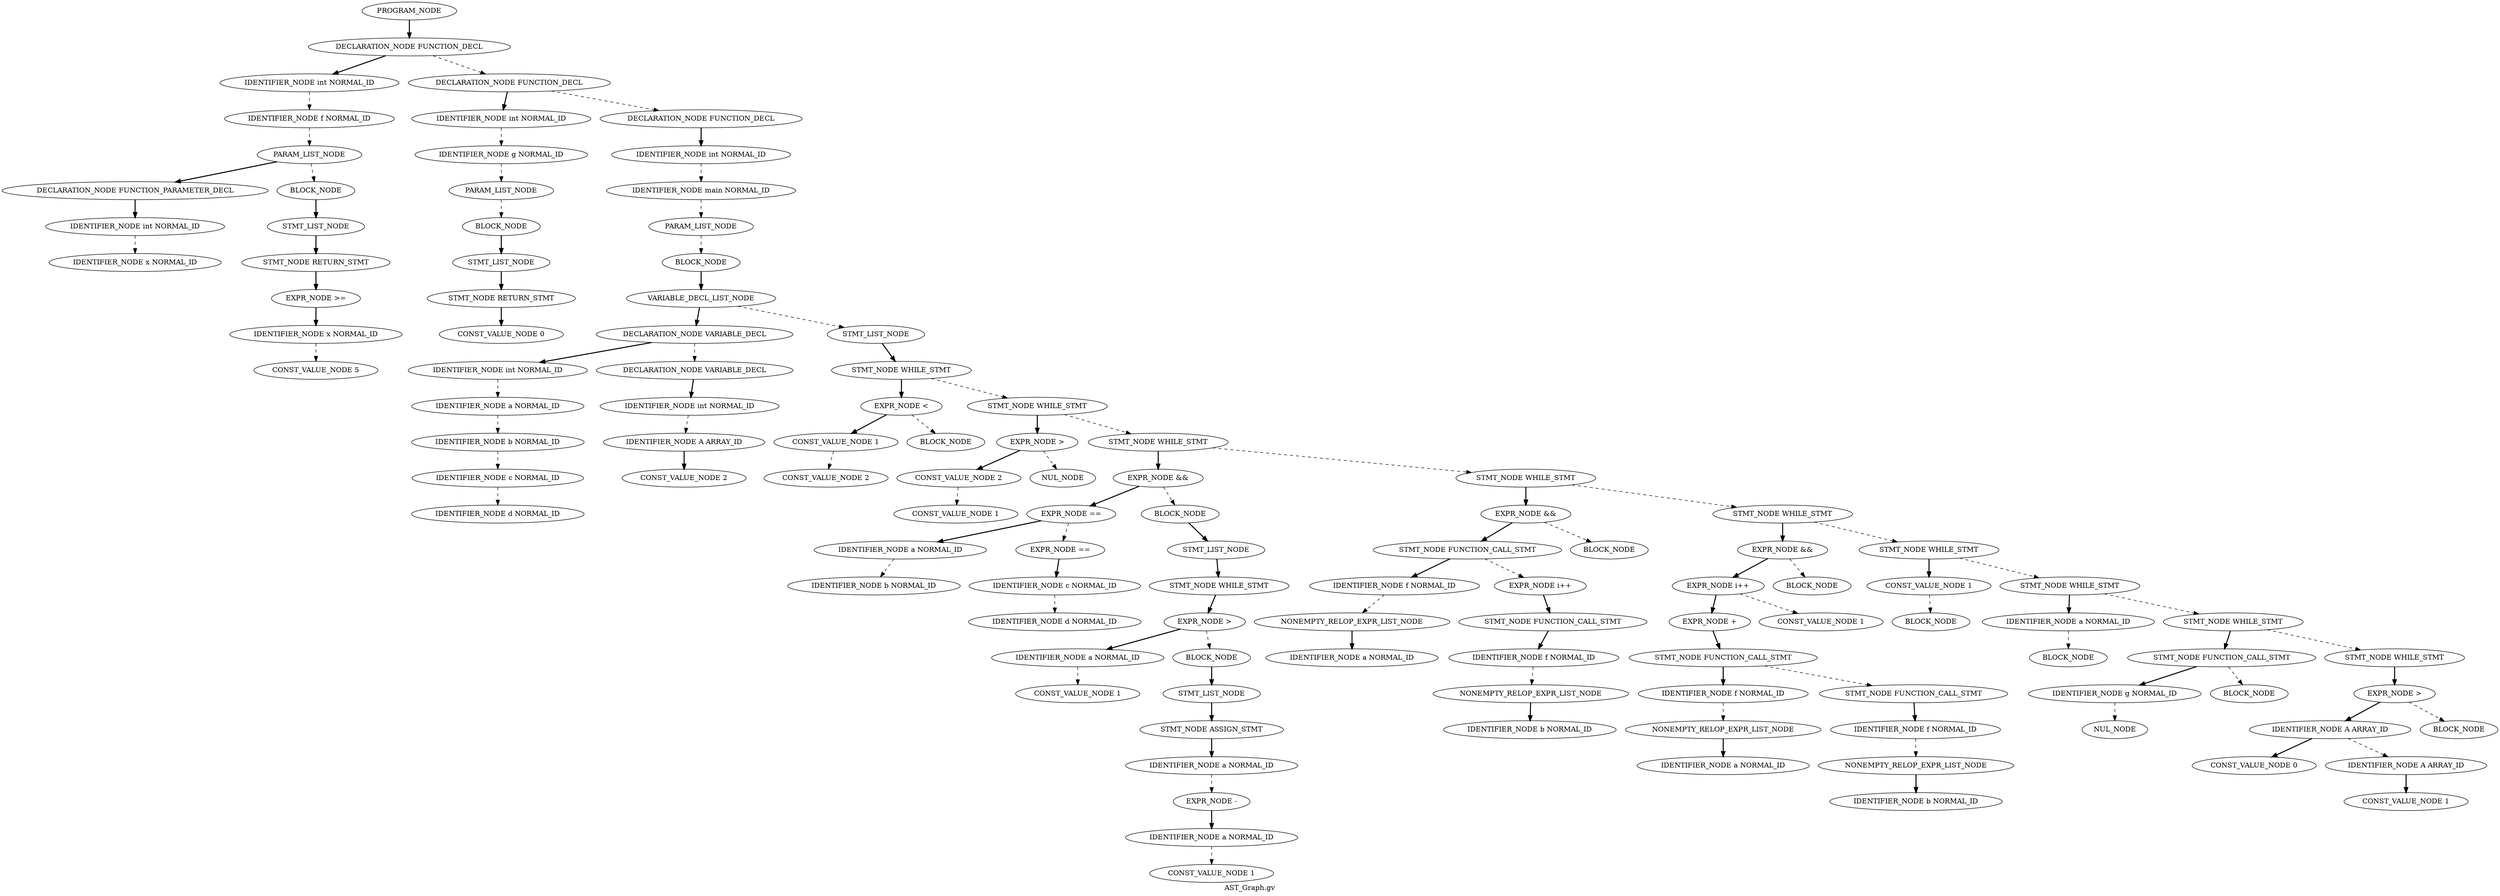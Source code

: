 Digraph AST
{
label = "AST_Graph.gv"
node0 [label ="PROGRAM_NODE"]
node1 [label ="DECLARATION_NODE FUNCTION_DECL"]
node2 [label ="IDENTIFIER_NODE int NORMAL_ID"]
node3 [label ="IDENTIFIER_NODE f NORMAL_ID"]
node4 [label ="PARAM_LIST_NODE"]
node5 [label ="DECLARATION_NODE FUNCTION_PARAMETER_DECL"]
node6 [label ="IDENTIFIER_NODE int NORMAL_ID"]
node7 [label ="IDENTIFIER_NODE x NORMAL_ID"]
node6 -> node7 [style = dashed]
node5 -> node6 [style = bold]
node4 -> node5 [style = bold]
node8 [label ="BLOCK_NODE"]
node9 [label ="STMT_LIST_NODE"]
node10 [label ="STMT_NODE RETURN_STMT"]
node11 [label ="EXPR_NODE >="]
node12 [label ="IDENTIFIER_NODE x NORMAL_ID"]
node13 [label ="CONST_VALUE_NODE 5"]
node12 -> node13 [style = dashed]
node11 -> node12 [style = bold]
node10 -> node11 [style = bold]
node9 -> node10 [style = bold]
node8 -> node9 [style = bold]
node4 -> node8 [style = dashed]
node3 -> node4 [style = dashed]
node2 -> node3 [style = dashed]
node1 -> node2 [style = bold]
node14 [label ="DECLARATION_NODE FUNCTION_DECL"]
node15 [label ="IDENTIFIER_NODE int NORMAL_ID"]
node16 [label ="IDENTIFIER_NODE g NORMAL_ID"]
node17 [label ="PARAM_LIST_NODE"]
node18 [label ="BLOCK_NODE"]
node19 [label ="STMT_LIST_NODE"]
node20 [label ="STMT_NODE RETURN_STMT"]
node21 [label ="CONST_VALUE_NODE 0"]
node20 -> node21 [style = bold]
node19 -> node20 [style = bold]
node18 -> node19 [style = bold]
node17 -> node18 [style = dashed]
node16 -> node17 [style = dashed]
node15 -> node16 [style = dashed]
node14 -> node15 [style = bold]
node22 [label ="DECLARATION_NODE FUNCTION_DECL"]
node23 [label ="IDENTIFIER_NODE int NORMAL_ID"]
node24 [label ="IDENTIFIER_NODE main NORMAL_ID"]
node25 [label ="PARAM_LIST_NODE"]
node26 [label ="BLOCK_NODE"]
node27 [label ="VARIABLE_DECL_LIST_NODE"]
node28 [label ="DECLARATION_NODE VARIABLE_DECL"]
node29 [label ="IDENTIFIER_NODE int NORMAL_ID"]
node30 [label ="IDENTIFIER_NODE a NORMAL_ID"]
node31 [label ="IDENTIFIER_NODE b NORMAL_ID"]
node32 [label ="IDENTIFIER_NODE c NORMAL_ID"]
node33 [label ="IDENTIFIER_NODE d NORMAL_ID"]
node32 -> node33 [style = dashed]
node31 -> node32 [style = dashed]
node30 -> node31 [style = dashed]
node29 -> node30 [style = dashed]
node28 -> node29 [style = bold]
node34 [label ="DECLARATION_NODE VARIABLE_DECL"]
node35 [label ="IDENTIFIER_NODE int NORMAL_ID"]
node36 [label ="IDENTIFIER_NODE A ARRAY_ID"]
node37 [label ="CONST_VALUE_NODE 2"]
node36 -> node37 [style = bold]
node35 -> node36 [style = dashed]
node34 -> node35 [style = bold]
node28 -> node34 [style = dashed]
node27 -> node28 [style = bold]
node38 [label ="STMT_LIST_NODE"]
node39 [label ="STMT_NODE WHILE_STMT"]
node40 [label ="EXPR_NODE <"]
node41 [label ="CONST_VALUE_NODE 1"]
node42 [label ="CONST_VALUE_NODE 2"]
node41 -> node42 [style = dashed]
node40 -> node41 [style = bold]
node43 [label ="BLOCK_NODE"]
node40 -> node43 [style = dashed]
node39 -> node40 [style = bold]
node44 [label ="STMT_NODE WHILE_STMT"]
node45 [label ="EXPR_NODE >"]
node46 [label ="CONST_VALUE_NODE 2"]
node47 [label ="CONST_VALUE_NODE 1"]
node46 -> node47 [style = dashed]
node45 -> node46 [style = bold]
node48 [label ="NUL_NODE"]
node45 -> node48 [style = dashed]
node44 -> node45 [style = bold]
node49 [label ="STMT_NODE WHILE_STMT"]
node50 [label ="EXPR_NODE &&"]
node51 [label ="EXPR_NODE =="]
node52 [label ="IDENTIFIER_NODE a NORMAL_ID"]
node53 [label ="IDENTIFIER_NODE b NORMAL_ID"]
node52 -> node53 [style = dashed]
node51 -> node52 [style = bold]
node54 [label ="EXPR_NODE =="]
node55 [label ="IDENTIFIER_NODE c NORMAL_ID"]
node56 [label ="IDENTIFIER_NODE d NORMAL_ID"]
node55 -> node56 [style = dashed]
node54 -> node55 [style = bold]
node51 -> node54 [style = dashed]
node50 -> node51 [style = bold]
node57 [label ="BLOCK_NODE"]
node58 [label ="STMT_LIST_NODE"]
node59 [label ="STMT_NODE WHILE_STMT"]
node60 [label ="EXPR_NODE >"]
node61 [label ="IDENTIFIER_NODE a NORMAL_ID"]
node62 [label ="CONST_VALUE_NODE 1"]
node61 -> node62 [style = dashed]
node60 -> node61 [style = bold]
node63 [label ="BLOCK_NODE"]
node64 [label ="STMT_LIST_NODE"]
node65 [label ="STMT_NODE ASSIGN_STMT"]
node66 [label ="IDENTIFIER_NODE a NORMAL_ID"]
node67 [label ="EXPR_NODE -"]
node68 [label ="IDENTIFIER_NODE a NORMAL_ID"]
node69 [label ="CONST_VALUE_NODE 1"]
node68 -> node69 [style = dashed]
node67 -> node68 [style = bold]
node66 -> node67 [style = dashed]
node65 -> node66 [style = bold]
node64 -> node65 [style = bold]
node63 -> node64 [style = bold]
node60 -> node63 [style = dashed]
node59 -> node60 [style = bold]
node58 -> node59 [style = bold]
node57 -> node58 [style = bold]
node50 -> node57 [style = dashed]
node49 -> node50 [style = bold]
node70 [label ="STMT_NODE WHILE_STMT"]
node71 [label ="EXPR_NODE &&"]
node72 [label ="STMT_NODE FUNCTION_CALL_STMT"]
node73 [label ="IDENTIFIER_NODE f NORMAL_ID"]
node74 [label ="NONEMPTY_RELOP_EXPR_LIST_NODE"]
node75 [label ="IDENTIFIER_NODE a NORMAL_ID"]
node74 -> node75 [style = bold]
node73 -> node74 [style = dashed]
node72 -> node73 [style = bold]
node76 [label ="EXPR_NODE i++"]
node77 [label ="STMT_NODE FUNCTION_CALL_STMT"]
node78 [label ="IDENTIFIER_NODE f NORMAL_ID"]
node79 [label ="NONEMPTY_RELOP_EXPR_LIST_NODE"]
node80 [label ="IDENTIFIER_NODE b NORMAL_ID"]
node79 -> node80 [style = bold]
node78 -> node79 [style = dashed]
node77 -> node78 [style = bold]
node76 -> node77 [style = bold]
node72 -> node76 [style = dashed]
node71 -> node72 [style = bold]
node81 [label ="BLOCK_NODE"]
node71 -> node81 [style = dashed]
node70 -> node71 [style = bold]
node82 [label ="STMT_NODE WHILE_STMT"]
node83 [label ="EXPR_NODE &&"]
node84 [label ="EXPR_NODE i++"]
node85 [label ="EXPR_NODE +"]
node86 [label ="STMT_NODE FUNCTION_CALL_STMT"]
node87 [label ="IDENTIFIER_NODE f NORMAL_ID"]
node88 [label ="NONEMPTY_RELOP_EXPR_LIST_NODE"]
node89 [label ="IDENTIFIER_NODE a NORMAL_ID"]
node88 -> node89 [style = bold]
node87 -> node88 [style = dashed]
node86 -> node87 [style = bold]
node90 [label ="STMT_NODE FUNCTION_CALL_STMT"]
node91 [label ="IDENTIFIER_NODE f NORMAL_ID"]
node92 [label ="NONEMPTY_RELOP_EXPR_LIST_NODE"]
node93 [label ="IDENTIFIER_NODE b NORMAL_ID"]
node92 -> node93 [style = bold]
node91 -> node92 [style = dashed]
node90 -> node91 [style = bold]
node86 -> node90 [style = dashed]
node85 -> node86 [style = bold]
node84 -> node85 [style = bold]
node94 [label ="CONST_VALUE_NODE 1"]
node84 -> node94 [style = dashed]
node83 -> node84 [style = bold]
node95 [label ="BLOCK_NODE"]
node83 -> node95 [style = dashed]
node82 -> node83 [style = bold]
node96 [label ="STMT_NODE WHILE_STMT"]
node97 [label ="CONST_VALUE_NODE 1"]
node98 [label ="BLOCK_NODE"]
node97 -> node98 [style = dashed]
node96 -> node97 [style = bold]
node99 [label ="STMT_NODE WHILE_STMT"]
node100 [label ="IDENTIFIER_NODE a NORMAL_ID"]
node101 [label ="BLOCK_NODE"]
node100 -> node101 [style = dashed]
node99 -> node100 [style = bold]
node102 [label ="STMT_NODE WHILE_STMT"]
node103 [label ="STMT_NODE FUNCTION_CALL_STMT"]
node104 [label ="IDENTIFIER_NODE g NORMAL_ID"]
node105 [label ="NUL_NODE"]
node104 -> node105 [style = dashed]
node103 -> node104 [style = bold]
node106 [label ="BLOCK_NODE"]
node103 -> node106 [style = dashed]
node102 -> node103 [style = bold]
node107 [label ="STMT_NODE WHILE_STMT"]
node108 [label ="EXPR_NODE >"]
node109 [label ="IDENTIFIER_NODE A ARRAY_ID"]
node110 [label ="CONST_VALUE_NODE 0"]
node109 -> node110 [style = bold]
node111 [label ="IDENTIFIER_NODE A ARRAY_ID"]
node112 [label ="CONST_VALUE_NODE 1"]
node111 -> node112 [style = bold]
node109 -> node111 [style = dashed]
node108 -> node109 [style = bold]
node113 [label ="BLOCK_NODE"]
node108 -> node113 [style = dashed]
node107 -> node108 [style = bold]
node102 -> node107 [style = dashed]
node99 -> node102 [style = dashed]
node96 -> node99 [style = dashed]
node82 -> node96 [style = dashed]
node70 -> node82 [style = dashed]
node49 -> node70 [style = dashed]
node44 -> node49 [style = dashed]
node39 -> node44 [style = dashed]
node38 -> node39 [style = bold]
node27 -> node38 [style = dashed]
node26 -> node27 [style = bold]
node25 -> node26 [style = dashed]
node24 -> node25 [style = dashed]
node23 -> node24 [style = dashed]
node22 -> node23 [style = bold]
node14 -> node22 [style = dashed]
node1 -> node14 [style = dashed]
node0 -> node1 [style = bold]
}

